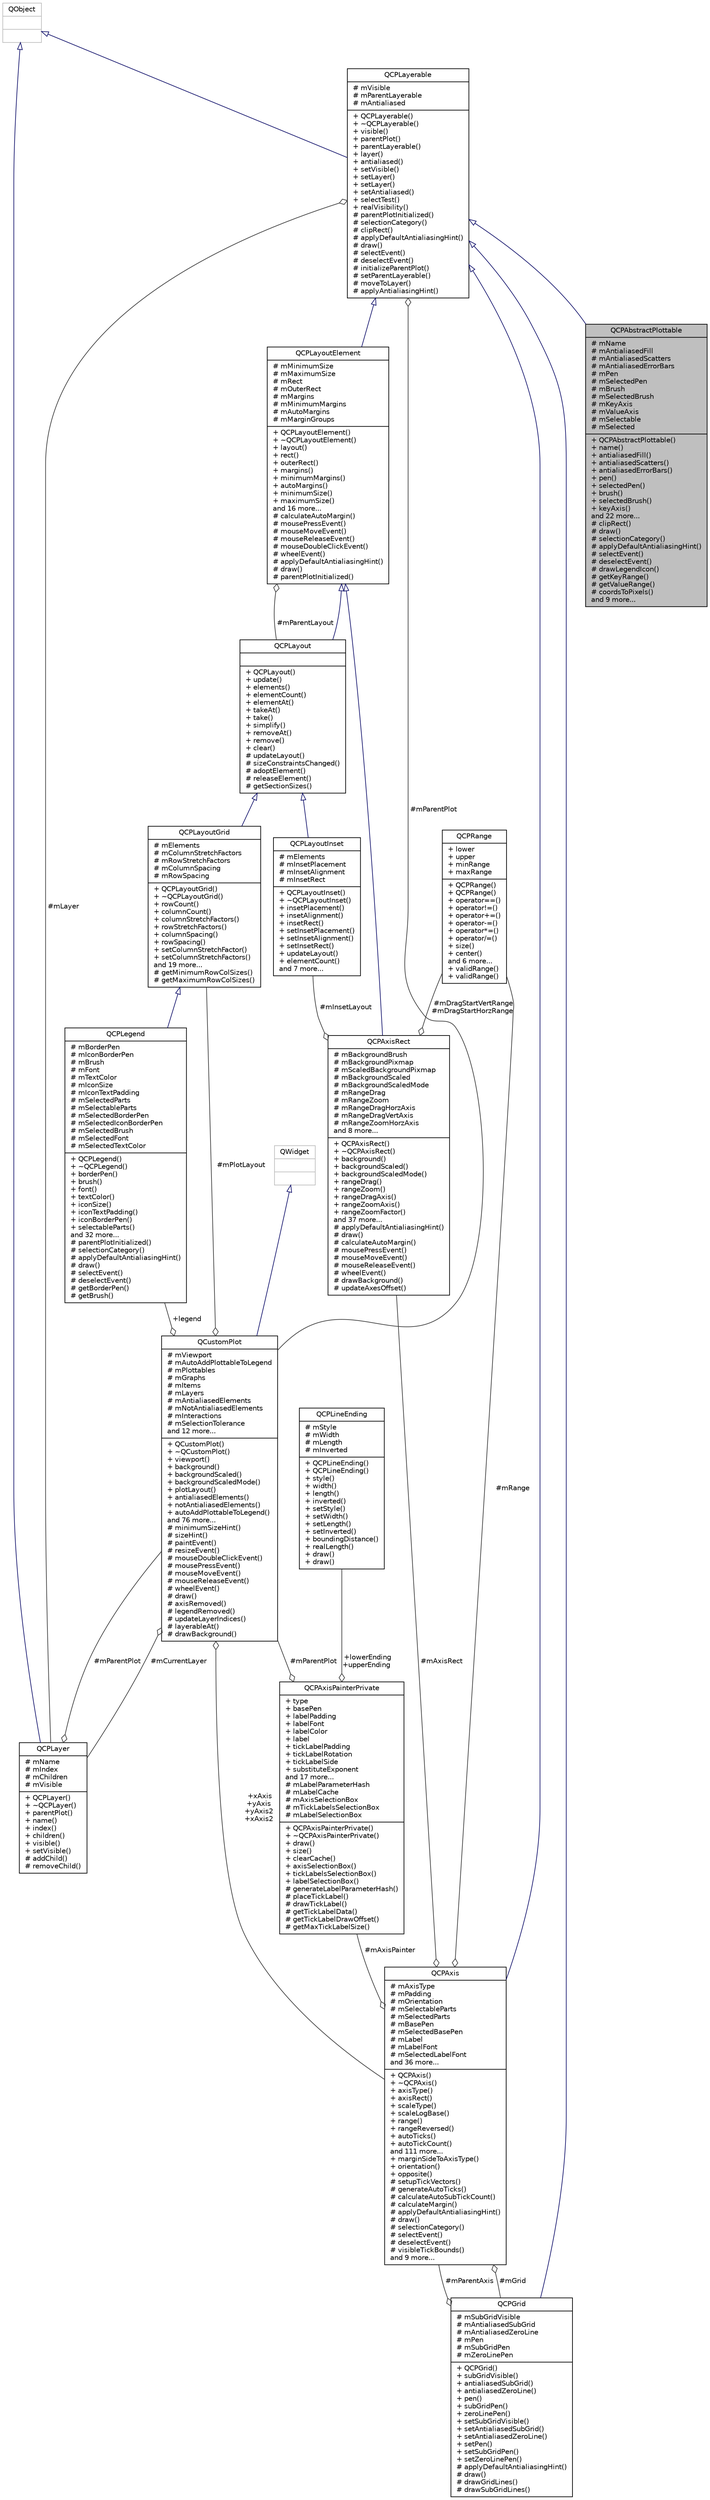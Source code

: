 digraph "QCPAbstractPlottable"
{
  edge [fontname="Helvetica",fontsize="10",labelfontname="Helvetica",labelfontsize="10"];
  node [fontname="Helvetica",fontsize="10",shape=record];
  Node1 [label="{QCPAbstractPlottable\n|# mName\l# mAntialiasedFill\l# mAntialiasedScatters\l# mAntialiasedErrorBars\l# mPen\l# mSelectedPen\l# mBrush\l# mSelectedBrush\l# mKeyAxis\l# mValueAxis\l# mSelectable\l# mSelected\l|+ QCPAbstractPlottable()\l+ name()\l+ antialiasedFill()\l+ antialiasedScatters()\l+ antialiasedErrorBars()\l+ pen()\l+ selectedPen()\l+ brush()\l+ selectedBrush()\l+ keyAxis()\land 22 more...\l# clipRect()\l# draw()\l# selectionCategory()\l# applyDefaultAntialiasingHint()\l# selectEvent()\l# deselectEvent()\l# drawLegendIcon()\l# getKeyRange()\l# getValueRange()\l# coordsToPixels()\land 9 more...\l}",height=0.2,width=0.4,color="black", fillcolor="grey75", style="filled", fontcolor="black"];
  Node2 -> Node1 [dir="back",color="midnightblue",fontsize="10",style="solid",arrowtail="onormal",fontname="Helvetica"];
  Node2 [label="{QCPLayerable\n|# mVisible\l# mParentLayerable\l# mAntialiased\l|+ QCPLayerable()\l+ ~QCPLayerable()\l+ visible()\l+ parentPlot()\l+ parentLayerable()\l+ layer()\l+ antialiased()\l+ setVisible()\l+ setLayer()\l+ setLayer()\l+ setAntialiased()\l+ selectTest()\l+ realVisibility()\l# parentPlotInitialized()\l# selectionCategory()\l# clipRect()\l# applyDefaultAntialiasingHint()\l# draw()\l# selectEvent()\l# deselectEvent()\l# initializeParentPlot()\l# setParentLayerable()\l# moveToLayer()\l# applyAntialiasingHint()\l}",height=0.2,width=0.4,color="black", fillcolor="white", style="filled",URL="$class_q_c_p_layerable.html",tooltip="Base class for all drawable objects. "];
  Node3 -> Node2 [dir="back",color="midnightblue",fontsize="10",style="solid",arrowtail="onormal",fontname="Helvetica"];
  Node3 [label="{QObject\n||}",height=0.2,width=0.4,color="grey75", fillcolor="white", style="filled"];
  Node4 -> Node2 [color="grey25",fontsize="10",style="solid",label=" #mLayer" ,arrowhead="odiamond",fontname="Helvetica"];
  Node4 [label="{QCPLayer\n|# mName\l# mIndex\l# mChildren\l# mVisible\l|+ QCPLayer()\l+ ~QCPLayer()\l+ parentPlot()\l+ name()\l+ index()\l+ children()\l+ visible()\l+ setVisible()\l# addChild()\l# removeChild()\l}",height=0.2,width=0.4,color="black", fillcolor="white", style="filled",URL="$class_q_c_p_layer.html",tooltip="A layer that may contain objects, to control the rendering order. "];
  Node3 -> Node4 [dir="back",color="midnightblue",fontsize="10",style="solid",arrowtail="onormal",fontname="Helvetica"];
  Node5 -> Node4 [color="grey25",fontsize="10",style="solid",label=" #mParentPlot" ,arrowhead="odiamond",fontname="Helvetica"];
  Node5 [label="{QCustomPlot\n|# mViewport\l# mAutoAddPlottableToLegend\l# mPlottables\l# mGraphs\l# mItems\l# mLayers\l# mAntialiasedElements\l# mNotAntialiasedElements\l# mInteractions\l# mSelectionTolerance\land 12 more...\l|+ QCustomPlot()\l+ ~QCustomPlot()\l+ viewport()\l+ background()\l+ backgroundScaled()\l+ backgroundScaledMode()\l+ plotLayout()\l+ antialiasedElements()\l+ notAntialiasedElements()\l+ autoAddPlottableToLegend()\land 76 more...\l# minimumSizeHint()\l# sizeHint()\l# paintEvent()\l# resizeEvent()\l# mouseDoubleClickEvent()\l# mousePressEvent()\l# mouseMoveEvent()\l# mouseReleaseEvent()\l# wheelEvent()\l# draw()\l# axisRemoved()\l# legendRemoved()\l# updateLayerIndices()\l# layerableAt()\l# drawBackground()\l}",height=0.2,width=0.4,color="black", fillcolor="white", style="filled",URL="$class_q_custom_plot.html",tooltip="The central class of the library. This is the QWidget which displays the plot and interacts with the ..."];
  Node6 -> Node5 [dir="back",color="midnightblue",fontsize="10",style="solid",arrowtail="onormal",fontname="Helvetica"];
  Node6 [label="{QWidget\n||}",height=0.2,width=0.4,color="grey75", fillcolor="white", style="filled"];
  Node4 -> Node5 [color="grey25",fontsize="10",style="solid",label=" #mCurrentLayer" ,arrowhead="odiamond",fontname="Helvetica"];
  Node7 -> Node5 [color="grey25",fontsize="10",style="solid",label=" #mPlotLayout" ,arrowhead="odiamond",fontname="Helvetica"];
  Node7 [label="{QCPLayoutGrid\n|# mElements\l# mColumnStretchFactors\l# mRowStretchFactors\l# mColumnSpacing\l# mRowSpacing\l|+ QCPLayoutGrid()\l+ ~QCPLayoutGrid()\l+ rowCount()\l+ columnCount()\l+ columnStretchFactors()\l+ rowStretchFactors()\l+ columnSpacing()\l+ rowSpacing()\l+ setColumnStretchFactor()\l+ setColumnStretchFactors()\land 19 more...\l# getMinimumRowColSizes()\l# getMaximumRowColSizes()\l}",height=0.2,width=0.4,color="black", fillcolor="white", style="filled",URL="$class_q_c_p_layout_grid.html",tooltip="A layout that arranges child elements in a grid. "];
  Node8 -> Node7 [dir="back",color="midnightblue",fontsize="10",style="solid",arrowtail="onormal",fontname="Helvetica"];
  Node8 [label="{QCPLayout\n||+ QCPLayout()\l+ update()\l+ elements()\l+ elementCount()\l+ elementAt()\l+ takeAt()\l+ take()\l+ simplify()\l+ removeAt()\l+ remove()\l+ clear()\l# updateLayout()\l# sizeConstraintsChanged()\l# adoptElement()\l# releaseElement()\l# getSectionSizes()\l}",height=0.2,width=0.4,color="black", fillcolor="white", style="filled",URL="$class_q_c_p_layout.html",tooltip="The abstract base class for layouts. "];
  Node9 -> Node8 [dir="back",color="midnightblue",fontsize="10",style="solid",arrowtail="onormal",fontname="Helvetica"];
  Node9 [label="{QCPLayoutElement\n|# mMinimumSize\l# mMaximumSize\l# mRect\l# mOuterRect\l# mMargins\l# mMinimumMargins\l# mAutoMargins\l# mMarginGroups\l|+ QCPLayoutElement()\l+ ~QCPLayoutElement()\l+ layout()\l+ rect()\l+ outerRect()\l+ margins()\l+ minimumMargins()\l+ autoMargins()\l+ minimumSize()\l+ maximumSize()\land 16 more...\l# calculateAutoMargin()\l# mousePressEvent()\l# mouseMoveEvent()\l# mouseReleaseEvent()\l# mouseDoubleClickEvent()\l# wheelEvent()\l# applyDefaultAntialiasingHint()\l# draw()\l# parentPlotInitialized()\l}",height=0.2,width=0.4,color="black", fillcolor="white", style="filled",URL="$class_q_c_p_layout_element.html",tooltip="The abstract base class for all objects that form the layout system. "];
  Node2 -> Node9 [dir="back",color="midnightblue",fontsize="10",style="solid",arrowtail="onormal",fontname="Helvetica"];
  Node8 -> Node9 [color="grey25",fontsize="10",style="solid",label=" #mParentLayout" ,arrowhead="odiamond",fontname="Helvetica"];
  Node10 -> Node5 [color="grey25",fontsize="10",style="solid",label=" +xAxis\n+yAxis\n+yAxis2\n+xAxis2" ,arrowhead="odiamond",fontname="Helvetica"];
  Node10 [label="{QCPAxis\n|# mAxisType\l# mPadding\l# mOrientation\l# mSelectableParts\l# mSelectedParts\l# mBasePen\l# mSelectedBasePen\l# mLabel\l# mLabelFont\l# mSelectedLabelFont\land 36 more...\l|+ QCPAxis()\l+ ~QCPAxis()\l+ axisType()\l+ axisRect()\l+ scaleType()\l+ scaleLogBase()\l+ range()\l+ rangeReversed()\l+ autoTicks()\l+ autoTickCount()\land 111 more...\l+ marginSideToAxisType()\l+ orientation()\l+ opposite()\l# setupTickVectors()\l# generateAutoTicks()\l# calculateAutoSubTickCount()\l# calculateMargin()\l# applyDefaultAntialiasingHint()\l# draw()\l# selectionCategory()\l# selectEvent()\l# deselectEvent()\l# visibleTickBounds()\land 9 more...\l}",height=0.2,width=0.4,color="black", fillcolor="white", style="filled",URL="$class_q_c_p_axis.html",tooltip="Manages a single axis inside a QCustomPlot. "];
  Node2 -> Node10 [dir="back",color="midnightblue",fontsize="10",style="solid",arrowtail="onormal",fontname="Helvetica"];
  Node11 -> Node10 [color="grey25",fontsize="10",style="solid",label=" #mRange" ,arrowhead="odiamond",fontname="Helvetica"];
  Node11 [label="{QCPRange\n|+ lower\l+ upper\l+ minRange\l+ maxRange\l|+ QCPRange()\l+ QCPRange()\l+ operator==()\l+ operator!=()\l+ operator+=()\l+ operator-=()\l+ operator*=()\l+ operator/=()\l+ size()\l+ center()\land 6 more...\l+ validRange()\l+ validRange()\l}",height=0.2,width=0.4,color="black", fillcolor="white", style="filled",URL="$class_q_c_p_range.html",tooltip="Represents the range an axis is encompassing. "];
  Node12 -> Node10 [color="grey25",fontsize="10",style="solid",label=" #mAxisPainter" ,arrowhead="odiamond",fontname="Helvetica"];
  Node12 [label="{QCPAxisPainterPrivate\n|+ type\l+ basePen\l+ labelPadding\l+ labelFont\l+ labelColor\l+ label\l+ tickLabelPadding\l+ tickLabelRotation\l+ tickLabelSide\l+ substituteExponent\land 17 more...\l# mLabelParameterHash\l# mLabelCache\l# mAxisSelectionBox\l# mTickLabelsSelectionBox\l# mLabelSelectionBox\l|+ QCPAxisPainterPrivate()\l+ ~QCPAxisPainterPrivate()\l+ draw()\l+ size()\l+ clearCache()\l+ axisSelectionBox()\l+ tickLabelsSelectionBox()\l+ labelSelectionBox()\l# generateLabelParameterHash()\l# placeTickLabel()\l# drawTickLabel()\l# getTickLabelData()\l# getTickLabelDrawOffset()\l# getMaxTickLabelSize()\l}",height=0.2,width=0.4,color="black", fillcolor="white", style="filled",URL="$class_q_c_p_axis_painter_private.html"];
  Node13 -> Node12 [color="grey25",fontsize="10",style="solid",label=" +lowerEnding\n+upperEnding" ,arrowhead="odiamond",fontname="Helvetica"];
  Node13 [label="{QCPLineEnding\n|# mStyle\l# mWidth\l# mLength\l# mInverted\l|+ QCPLineEnding()\l+ QCPLineEnding()\l+ style()\l+ width()\l+ length()\l+ inverted()\l+ setStyle()\l+ setWidth()\l+ setLength()\l+ setInverted()\l+ boundingDistance()\l+ realLength()\l+ draw()\l+ draw()\l}",height=0.2,width=0.4,color="black", fillcolor="white", style="filled",URL="$class_q_c_p_line_ending.html",tooltip="Handles the different ending decorations for line-like items. "];
  Node5 -> Node12 [color="grey25",fontsize="10",style="solid",label=" #mParentPlot" ,arrowhead="odiamond",fontname="Helvetica"];
  Node14 -> Node10 [color="grey25",fontsize="10",style="solid",label=" #mGrid" ,arrowhead="odiamond",fontname="Helvetica"];
  Node14 [label="{QCPGrid\n|# mSubGridVisible\l# mAntialiasedSubGrid\l# mAntialiasedZeroLine\l# mPen\l# mSubGridPen\l# mZeroLinePen\l|+ QCPGrid()\l+ subGridVisible()\l+ antialiasedSubGrid()\l+ antialiasedZeroLine()\l+ pen()\l+ subGridPen()\l+ zeroLinePen()\l+ setSubGridVisible()\l+ setAntialiasedSubGrid()\l+ setAntialiasedZeroLine()\l+ setPen()\l+ setSubGridPen()\l+ setZeroLinePen()\l# applyDefaultAntialiasingHint()\l# draw()\l# drawGridLines()\l# drawSubGridLines()\l}",height=0.2,width=0.4,color="black", fillcolor="white", style="filled",URL="$class_q_c_p_grid.html",tooltip="Responsible for drawing the grid of a QCPAxis. "];
  Node2 -> Node14 [dir="back",color="midnightblue",fontsize="10",style="solid",arrowtail="onormal",fontname="Helvetica"];
  Node10 -> Node14 [color="grey25",fontsize="10",style="solid",label=" #mParentAxis" ,arrowhead="odiamond",fontname="Helvetica"];
  Node15 -> Node10 [color="grey25",fontsize="10",style="solid",label=" #mAxisRect" ,arrowhead="odiamond",fontname="Helvetica"];
  Node15 [label="{QCPAxisRect\n|# mBackgroundBrush\l# mBackgroundPixmap\l# mScaledBackgroundPixmap\l# mBackgroundScaled\l# mBackgroundScaledMode\l# mRangeDrag\l# mRangeZoom\l# mRangeDragHorzAxis\l# mRangeDragVertAxis\l# mRangeZoomHorzAxis\land 8 more...\l|+ QCPAxisRect()\l+ ~QCPAxisRect()\l+ background()\l+ backgroundScaled()\l+ backgroundScaledMode()\l+ rangeDrag()\l+ rangeZoom()\l+ rangeDragAxis()\l+ rangeZoomAxis()\l+ rangeZoomFactor()\land 37 more...\l# applyDefaultAntialiasingHint()\l# draw()\l# calculateAutoMargin()\l# mousePressEvent()\l# mouseMoveEvent()\l# mouseReleaseEvent()\l# wheelEvent()\l# drawBackground()\l# updateAxesOffset()\l}",height=0.2,width=0.4,color="black", fillcolor="white", style="filled",URL="$class_q_c_p_axis_rect.html",tooltip="Holds multiple axes and arranges them in a rectangular shape. "];
  Node9 -> Node15 [dir="back",color="midnightblue",fontsize="10",style="solid",arrowtail="onormal",fontname="Helvetica"];
  Node16 -> Node15 [color="grey25",fontsize="10",style="solid",label=" #mInsetLayout" ,arrowhead="odiamond",fontname="Helvetica"];
  Node16 [label="{QCPLayoutInset\n|# mElements\l# mInsetPlacement\l# mInsetAlignment\l# mInsetRect\l|+ QCPLayoutInset()\l+ ~QCPLayoutInset()\l+ insetPlacement()\l+ insetAlignment()\l+ insetRect()\l+ setInsetPlacement()\l+ setInsetAlignment()\l+ setInsetRect()\l+ updateLayout()\l+ elementCount()\land 7 more...\l}",height=0.2,width=0.4,color="black", fillcolor="white", style="filled",URL="$class_q_c_p_layout_inset.html",tooltip="A layout that places child elements aligned to the border or arbitrarily positioned. "];
  Node8 -> Node16 [dir="back",color="midnightblue",fontsize="10",style="solid",arrowtail="onormal",fontname="Helvetica"];
  Node11 -> Node15 [color="grey25",fontsize="10",style="solid",label=" #mDragStartVertRange\n#mDragStartHorzRange" ,arrowhead="odiamond",fontname="Helvetica"];
  Node17 -> Node5 [color="grey25",fontsize="10",style="solid",label=" +legend" ,arrowhead="odiamond",fontname="Helvetica"];
  Node17 [label="{QCPLegend\n|# mBorderPen\l# mIconBorderPen\l# mBrush\l# mFont\l# mTextColor\l# mIconSize\l# mIconTextPadding\l# mSelectedParts\l# mSelectableParts\l# mSelectedBorderPen\l# mSelectedIconBorderPen\l# mSelectedBrush\l# mSelectedFont\l# mSelectedTextColor\l|+ QCPLegend()\l+ ~QCPLegend()\l+ borderPen()\l+ brush()\l+ font()\l+ textColor()\l+ iconSize()\l+ iconTextPadding()\l+ iconBorderPen()\l+ selectableParts()\land 32 more...\l# parentPlotInitialized()\l# selectionCategory()\l# applyDefaultAntialiasingHint()\l# draw()\l# selectEvent()\l# deselectEvent()\l# getBorderPen()\l# getBrush()\l}",height=0.2,width=0.4,color="black", fillcolor="white", style="filled",URL="$class_q_c_p_legend.html",tooltip="Manages a legend inside a QCustomPlot. "];
  Node7 -> Node17 [dir="back",color="midnightblue",fontsize="10",style="solid",arrowtail="onormal",fontname="Helvetica"];
  Node5 -> Node2 [color="grey25",fontsize="10",style="solid",label=" #mParentPlot" ,arrowhead="odiamond",fontname="Helvetica"];
}
